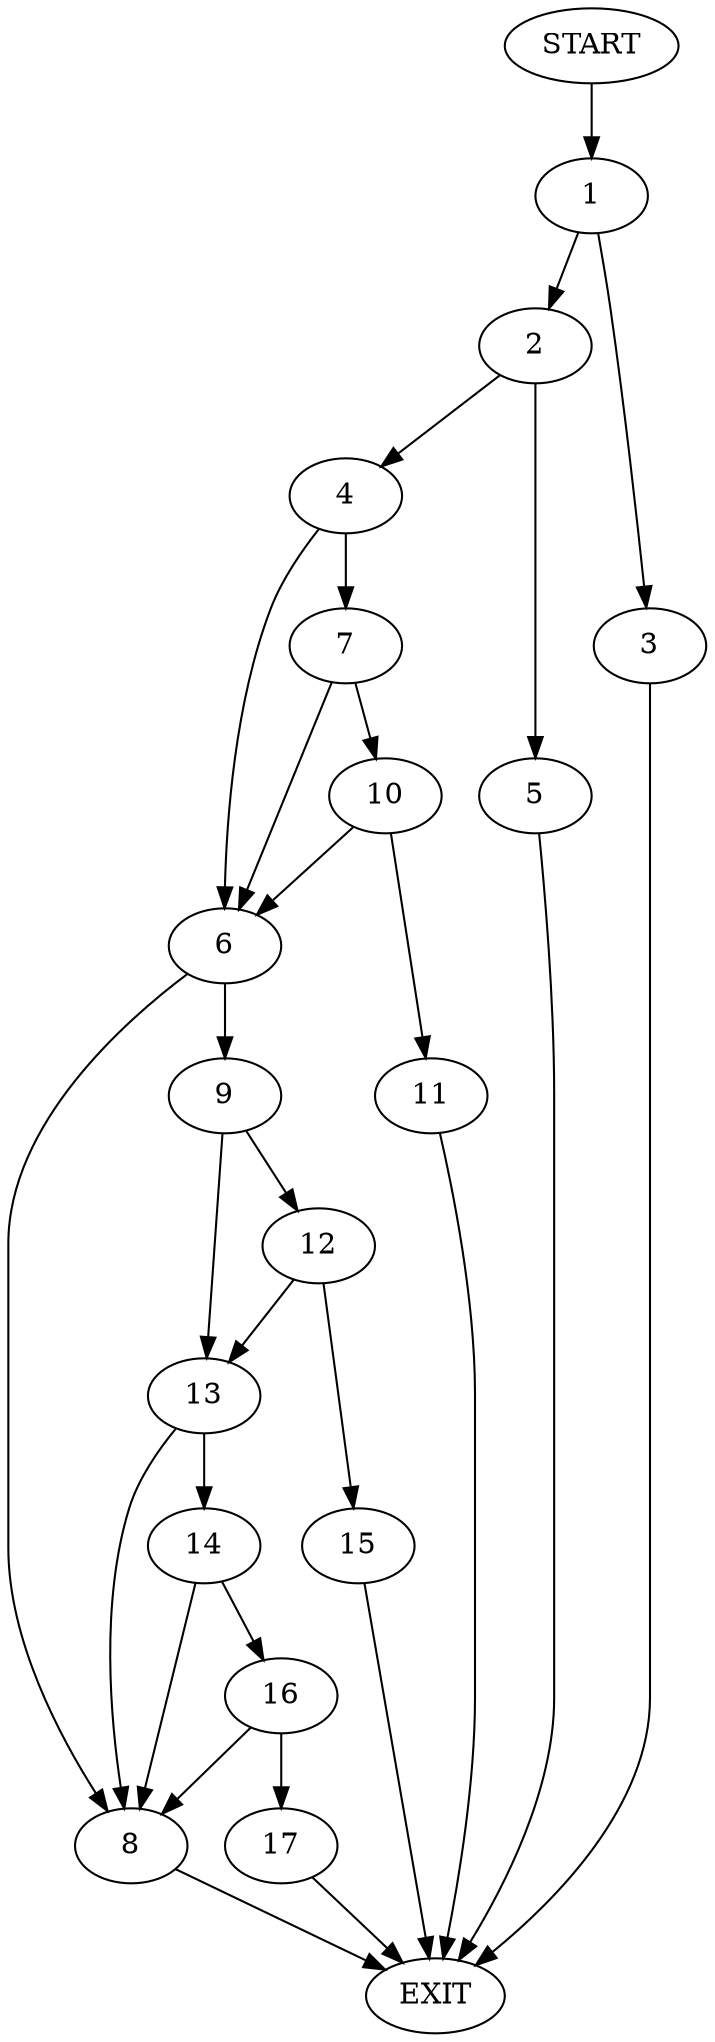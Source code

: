 digraph {
0 [label="START"]
18 [label="EXIT"]
0 -> 1
1 -> 2
1 -> 3
2 -> 4
2 -> 5
3 -> 18
5 -> 18
4 -> 6
4 -> 7
6 -> 8
6 -> 9
7 -> 10
7 -> 6
10 -> 11
10 -> 6
11 -> 18
8 -> 18
9 -> 12
9 -> 13
13 -> 14
13 -> 8
12 -> 13
12 -> 15
15 -> 18
14 -> 8
14 -> 16
16 -> 8
16 -> 17
17 -> 18
}

